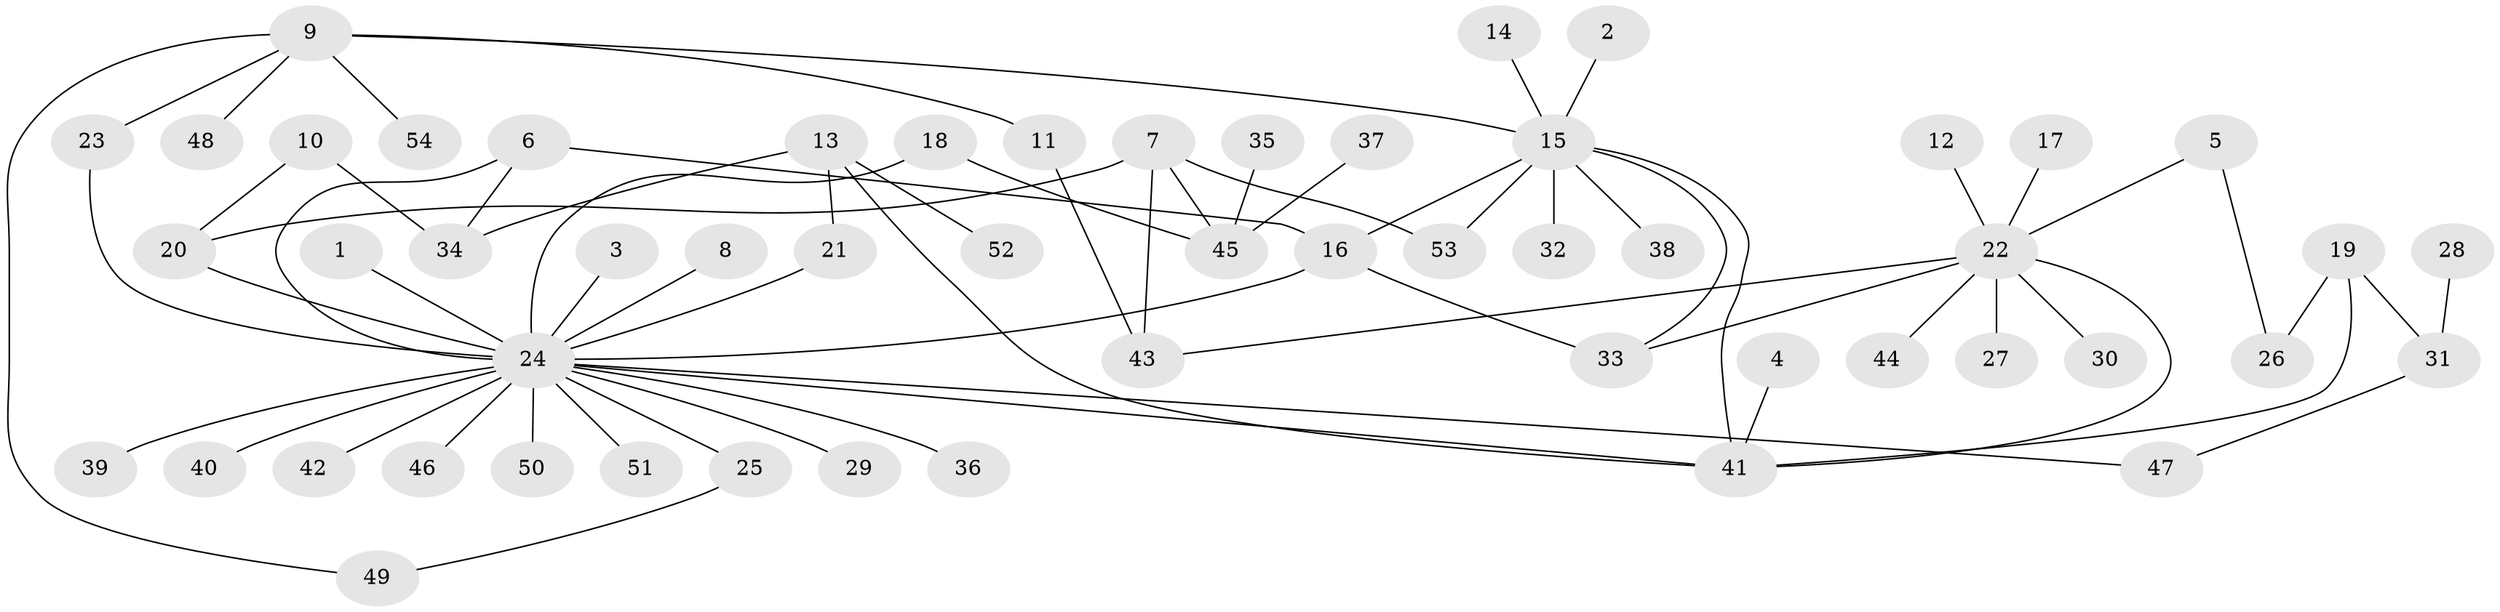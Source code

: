 // original degree distribution, {8: 0.018691588785046728, 23: 0.009345794392523364, 11: 0.018691588785046728, 4: 0.07476635514018691, 1: 0.5514018691588785, 2: 0.205607476635514, 5: 0.028037383177570093, 3: 0.08411214953271028, 6: 0.009345794392523364}
// Generated by graph-tools (version 1.1) at 2025/01/03/09/25 03:01:48]
// undirected, 54 vertices, 68 edges
graph export_dot {
graph [start="1"]
  node [color=gray90,style=filled];
  1;
  2;
  3;
  4;
  5;
  6;
  7;
  8;
  9;
  10;
  11;
  12;
  13;
  14;
  15;
  16;
  17;
  18;
  19;
  20;
  21;
  22;
  23;
  24;
  25;
  26;
  27;
  28;
  29;
  30;
  31;
  32;
  33;
  34;
  35;
  36;
  37;
  38;
  39;
  40;
  41;
  42;
  43;
  44;
  45;
  46;
  47;
  48;
  49;
  50;
  51;
  52;
  53;
  54;
  1 -- 24 [weight=1.0];
  2 -- 15 [weight=1.0];
  3 -- 24 [weight=1.0];
  4 -- 41 [weight=1.0];
  5 -- 22 [weight=1.0];
  5 -- 26 [weight=1.0];
  6 -- 16 [weight=1.0];
  6 -- 24 [weight=2.0];
  6 -- 34 [weight=1.0];
  7 -- 20 [weight=1.0];
  7 -- 43 [weight=1.0];
  7 -- 45 [weight=1.0];
  7 -- 53 [weight=1.0];
  8 -- 24 [weight=1.0];
  9 -- 11 [weight=1.0];
  9 -- 15 [weight=1.0];
  9 -- 23 [weight=1.0];
  9 -- 48 [weight=1.0];
  9 -- 49 [weight=1.0];
  9 -- 54 [weight=1.0];
  10 -- 20 [weight=1.0];
  10 -- 34 [weight=1.0];
  11 -- 43 [weight=1.0];
  12 -- 22 [weight=1.0];
  13 -- 21 [weight=1.0];
  13 -- 34 [weight=1.0];
  13 -- 41 [weight=1.0];
  13 -- 52 [weight=1.0];
  14 -- 15 [weight=1.0];
  15 -- 16 [weight=1.0];
  15 -- 32 [weight=1.0];
  15 -- 33 [weight=1.0];
  15 -- 38 [weight=1.0];
  15 -- 41 [weight=1.0];
  15 -- 53 [weight=1.0];
  16 -- 24 [weight=1.0];
  16 -- 33 [weight=1.0];
  17 -- 22 [weight=1.0];
  18 -- 24 [weight=1.0];
  18 -- 45 [weight=1.0];
  19 -- 26 [weight=1.0];
  19 -- 31 [weight=1.0];
  19 -- 41 [weight=1.0];
  20 -- 24 [weight=1.0];
  21 -- 24 [weight=1.0];
  22 -- 27 [weight=1.0];
  22 -- 30 [weight=1.0];
  22 -- 33 [weight=1.0];
  22 -- 41 [weight=1.0];
  22 -- 43 [weight=1.0];
  22 -- 44 [weight=1.0];
  23 -- 24 [weight=1.0];
  24 -- 25 [weight=1.0];
  24 -- 29 [weight=1.0];
  24 -- 36 [weight=1.0];
  24 -- 39 [weight=1.0];
  24 -- 40 [weight=1.0];
  24 -- 41 [weight=1.0];
  24 -- 42 [weight=1.0];
  24 -- 46 [weight=1.0];
  24 -- 47 [weight=1.0];
  24 -- 50 [weight=1.0];
  24 -- 51 [weight=1.0];
  25 -- 49 [weight=1.0];
  28 -- 31 [weight=1.0];
  31 -- 47 [weight=1.0];
  35 -- 45 [weight=1.0];
  37 -- 45 [weight=1.0];
}
